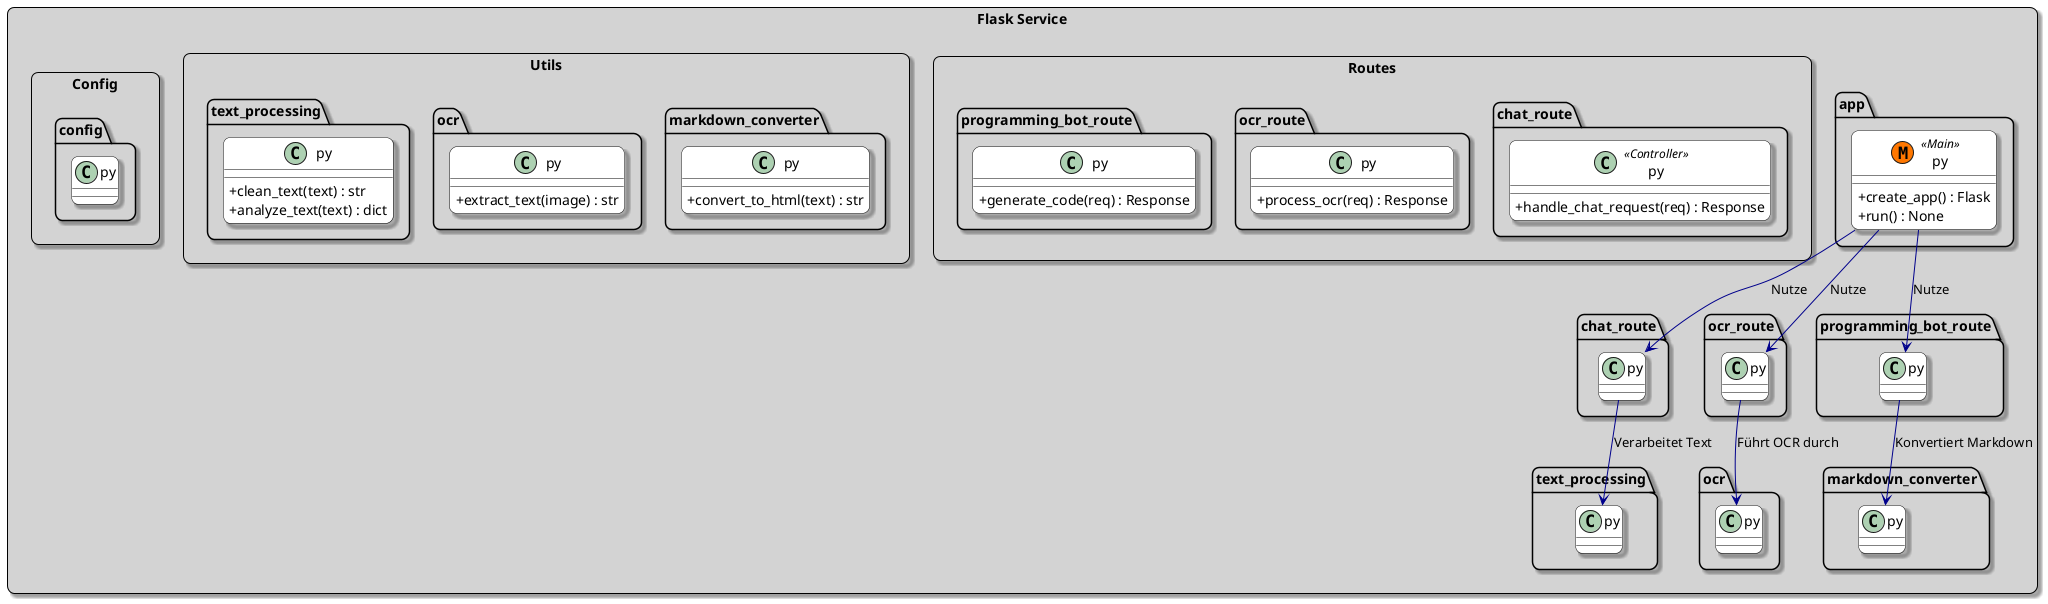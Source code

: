 @startuml
' Design-Anpassungen
skinparam classAttributeIconSize 0
skinparam shadowing true
skinparam roundcorner 15
skinparam class {
    BackgroundColor White
    ArrowColor DarkBlue
    BorderColor Black
}
skinparam package {
    BackgroundColor LightGray
    BorderColor Black
}

' Hauptpaket: Flask Service
package "Flask Service" <<Rectangle>> {
    
    class "app.py" << (M,#FF7700) Main >> {
        + create_app() : Flask
        + run() : None
        ' Haupt-Flask-Instanz, die alle Routen registriert
    }

    package "Routes" <<Rectangle>> {
        
        class "chat_route.py" << Controller >> {
            + handle_chat_request(req) : Response
            ' Bearbeitet Chat-Anfragen, verarbeitet Input und generiert Antworten
        }
        
        class "ocr_route.py" {
            + process_ocr(req) : Response
            ' Verarbeitet hochgeladene Bilder und führt OCR aus
        }
        
        class "programming_bot_route.py" {
            + generate_code(req) : Response
            ' Erstellt Code basierend auf Benutzereingaben
        }
    }

    package "Utils" <<Rectangle>> {
        
        class "markdown_converter.py" {
            + convert_to_html(text) : str
            ' Konvertiert Markdown zu HTML
        }
        
        class "ocr.py" {
            + extract_text(image) : str
            ' Führt Texterkennung auf einem Bild aus
        }
        
        class "text_processing.py" {
            + clean_text(text) : str
            + analyze_text(text) : dict
            ' Bereinigt und analysiert Texte für NLP
        }
    }
    
    package "Config" <<Rectangle>> {
        class "config.py" {
            ' Konfigurationsdatei für Flask und Umgebungsvariablen
        }
    }

    ' Beziehungen
    app.py --> chat_route.py : "Nutze"
    app.py --> ocr_route.py : "Nutze"
    app.py --> programming_bot_route.py : "Nutze"

    chat_route.py --> text_processing.py : "Verarbeitet Text"
    ocr_route.py --> ocr.py : "Führt OCR durch"
    programming_bot_route.py --> markdown_converter.py : "Konvertiert Markdown"

}
@enduml

